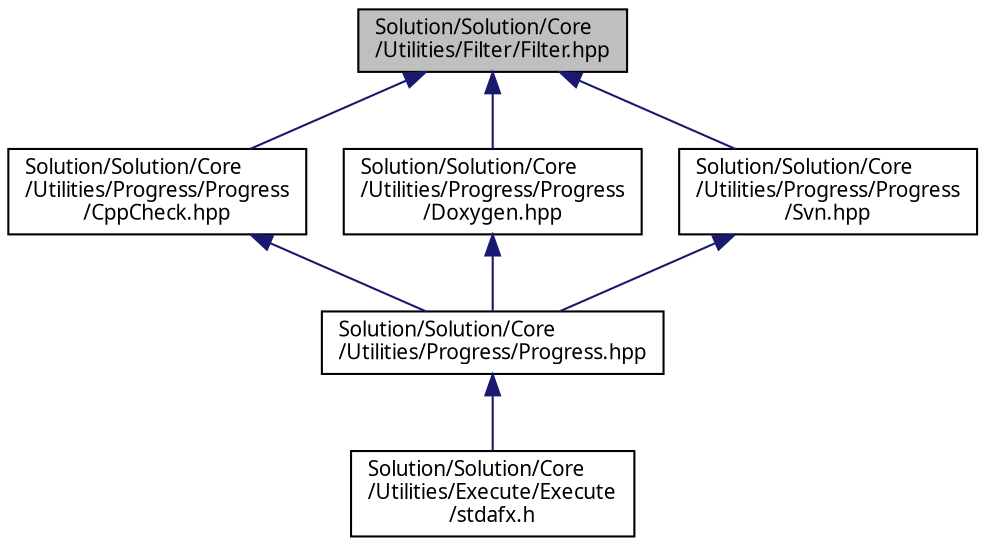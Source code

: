 digraph "Solution/Solution/Core/Utilities/Filter/Filter.hpp"
{
 // INTERACTIVE_SVG=YES
  edge [fontname="Verdana",fontsize="10",labelfontname="Verdana",labelfontsize="10"];
  node [fontname="Verdana",fontsize="10",shape=record];
  Node1 [label="Solution/Solution/Core\l/Utilities/Filter/Filter.hpp",height=0.2,width=0.4,color="black", fillcolor="grey75", style="filled", fontcolor="black"];
  Node1 -> Node2 [dir="back",color="midnightblue",fontsize="10",style="solid",fontname="Verdana"];
  Node2 [label="Solution/Solution/Core\l/Utilities/Progress/Progress\l/CppCheck.hpp",height=0.2,width=0.4,color="black", fillcolor="white", style="filled",URL="$_progress_2_progress_2_cpp_check_8hpp_source.html"];
  Node2 -> Node3 [dir="back",color="midnightblue",fontsize="10",style="solid",fontname="Verdana"];
  Node3 [label="Solution/Solution/Core\l/Utilities/Progress/Progress.hpp",height=0.2,width=0.4,color="black", fillcolor="white", style="filled",URL="$_progress_8hpp.html"];
  Node3 -> Node4 [dir="back",color="midnightblue",fontsize="10",style="solid",fontname="Verdana"];
  Node4 [label="Solution/Solution/Core\l/Utilities/Execute/Execute\l/stdafx.h",height=0.2,width=0.4,color="black", fillcolor="white", style="filled",URL="$_core_2_utilities_2_execute_2_execute_2stdafx_8h_source.html"];
  Node1 -> Node5 [dir="back",color="midnightblue",fontsize="10",style="solid",fontname="Verdana"];
  Node5 [label="Solution/Solution/Core\l/Utilities/Progress/Progress\l/Doxygen.hpp",height=0.2,width=0.4,color="black", fillcolor="white", style="filled",URL="$_progress_2_progress_2_doxygen_8hpp_source.html"];
  Node5 -> Node3 [dir="back",color="midnightblue",fontsize="10",style="solid",fontname="Verdana"];
  Node1 -> Node6 [dir="back",color="midnightblue",fontsize="10",style="solid",fontname="Verdana"];
  Node6 [label="Solution/Solution/Core\l/Utilities/Progress/Progress\l/Svn.hpp",height=0.2,width=0.4,color="black", fillcolor="white", style="filled",URL="$_progress_2_progress_2_svn_8hpp_source.html"];
  Node6 -> Node3 [dir="back",color="midnightblue",fontsize="10",style="solid",fontname="Verdana"];
}
